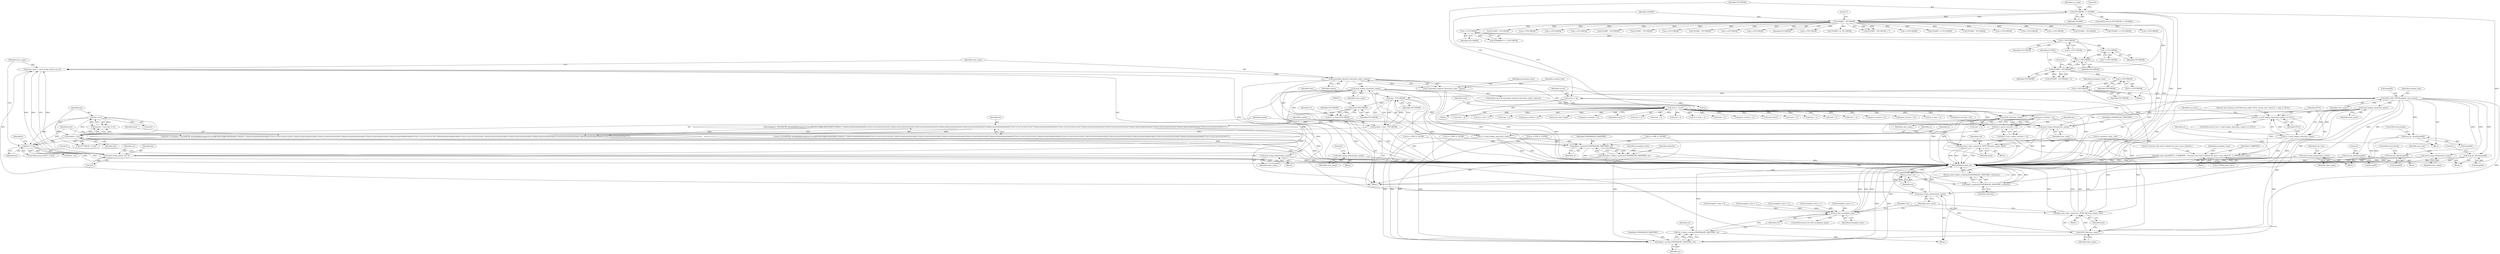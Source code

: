 digraph "0_php-src_20ce2fe8e3c211a42fee05a461a5881be9a8790e?w=1@pointer" {
"1000579" [label="(Call,unserialize_allowed_class(class_name, classes))"];
"1000569" [label="(Call,class_name = zend_string_init(str, len, 0))"];
"1000571" [label="(Call,zend_string_init(str, len, 0))"];
"1000551" [label="(Call,strspn(str, \"0123456789_abcdefghijklmnopqrstuvwxyzABCDEFGHIJKLMNOPQRSTUVWXYZ\177\200\201\202\203\204\205\206\207\210\211\212\213\214\215\216\217\220\221\222\223\224\225\226\227\230\231\232\233\234\235\236\237\240\241\242\243\244\245\246\247\250\251\252\253\254\255\256\257\260\261\262\263\264\265\266\267\270\271\272\273\274\275\276\277\300\301\302\303\304\305\306\307\310\311\312\313\314\315\316\317\320\321\322\323\324\325\326\327\330\331\332\333\334\335\336\337\340\341\342\343\344\345\346\347\350\351\352\353\354\355\356\357\360\361\362\363\364\365\366\367\370\371\372\373\374\375\376\377\\\"))"];
"1000513" [label="(Call,str = (char*)YYCURSOR)"];
"1000515" [label="(Call,(char*)YYCURSOR)"];
"1000493" [label="(Call,max - YYCURSOR)"];
"1000447" [label="(Call,++YYCURSOR)"];
"1000440" [label="(Call,++YYCURSOR)"];
"1000412" [label="(Call,YYLIMIT - YYCURSOR)"];
"1000152" [label="(Call,YYLIMIT - YYCURSOR)"];
"1000125" [label="(Call,YYCURSOR >= YYLIMIT)"];
"1000408" [label="(Call,++YYCURSOR)"];
"1000368" [label="(Call,++YYCURSOR)"];
"1000339" [label="(Call,++YYCURSOR)"];
"1000394" [label="(Call,++YYCURSOR)"];
"1000555" [label="(Call,len3 != len)"];
"1000549" [label="(Call,len3 = strspn(str, \"0123456789_abcdefghijklmnopqrstuvwxyzABCDEFGHIJKLMNOPQRSTUVWXYZ\177\200\201\202\203\204\205\206\207\210\211\212\213\214\215\216\217\220\221\222\223\224\225\226\227\230\231\232\233\234\235\236\237\240\241\242\243\244\245\246\247\250\251\252\253\254\255\256\257\260\261\262\263\264\265\266\267\270\271\272\273\274\275\276\277\300\301\302\303\304\305\306\307\310\311\312\313\314\315\316\317\320\321\322\323\324\325\326\327\330\331\332\333\334\335\336\337\340\341\342\343\344\345\346\347\350\351\352\353\354\355\356\357\360\361\362\363\364\365\366\367\370\371\372\373\374\375\376\377\\\"))"];
"1000501" [label="(Call,len == 0)"];
"1000498" [label="(Call,maxlen < len)"];
"1000491" [label="(Call,maxlen = max - YYCURSOR)"];
"1000485" [label="(Call,len = parse_uiv(start + 2))"];
"1000487" [label="(Call,parse_uiv(start + 2))"];
"1000144" [label="(Call,start = cursor)"];
"1000120" [label="(Call,cursor = *p)"];
"1000578" [label="(Call,!unserialize_allowed_class(class_name, classes))"];
"1000595" [label="(Call,zend_lookup_class(class_name))"];
"1000593" [label="(Call,ce = zend_lookup_class(class_name))"];
"1000775" [label="(Call,object_custom(UNSERIALIZE_PASSTHRU, ce))"];
"1000773" [label="(Call,ret = object_custom(UNSERIALIZE_PASSTHRU, ce))"];
"1000779" [label="(Call,ret && incomplete_class)"];
"1000790" [label="(Return,return ret;)"];
"1000794" [label="(Call,object_common1(UNSERIALIZE_PASSTHRU, ce))"];
"1000792" [label="(Call,elements = object_common1(UNSERIALIZE_PASSTHRU, ce))"];
"1000808" [label="(Call,object_common2(UNSERIALIZE_PASSTHRU, elements))"];
"1000807" [label="(Return,return object_common2(UNSERIALIZE_PASSTHRU, elements);)"];
"1000607" [label="(Call,zend_string_release(class_name))"];
"1000619" [label="(Call,zend_string_release(class_name))"];
"1000648" [label="(Call,ZVAL_STR_COPY(&args[0], class_name))"];
"1000680" [label="(Call,zend_string_release(class_name))"];
"1000685" [label="(Call,zval_ptr_dtor(&args[0]))"];
"1000707" [label="(Call,zval_ptr_dtor(&args[0]))"];
"1000723" [label="(Call,zend_string_release(class_name))"];
"1000728" [label="(Call,zval_ptr_dtor(&args[0]))"];
"1000739" [label="(Call,zend_lookup_class(class_name))"];
"1000736" [label="(Call,(ce = zend_lookup_class(class_name)) == NULL)"];
"1000743" [label="(Call,php_error_docref(NULL, E_WARNING, \"Function %s() hasn't defined the class it was called for\", Z_STRVAL(user_func)))"];
"1000737" [label="(Call,ce = zend_lookup_class(class_name))"];
"1000785" [label="(Call,ZSTR_VAL(class_name))"];
"1000783" [label="(Call,php_store_class_name(rval, ZSTR_VAL(class_name), len2))"];
"1000788" [label="(Call,zend_string_release(class_name))"];
"1000802" [label="(Call,ZSTR_VAL(class_name))"];
"1000800" [label="(Call,php_store_class_name(rval, ZSTR_VAL(class_name), len2))"];
"1000805" [label="(Call,zend_string_release(class_name))"];
"1000758" [label="(Call,zval_ptr_dtor(&args[0]))"];
"1000500" [label="(Identifier,len)"];
"1002375" [label="(Call,parse_iv(start + 2))"];
"1000778" [label="(ControlStructure,if (ret && incomplete_class))"];
"1000449" [label="(Block,)"];
"1000810" [label="(Identifier,elements)"];
"1001503" [label="(Call,YYLIMIT - YYCURSOR)"];
"1000409" [label="(Identifier,YYCURSOR)"];
"1000607" [label="(Call,zend_string_release(class_name))"];
"1001864" [label="(Call,(char*)start)"];
"1000153" [label="(Identifier,YYLIMIT)"];
"1000570" [label="(Identifier,class_name)"];
"1000549" [label="(Call,len3 = strspn(str, \"0123456789_abcdefghijklmnopqrstuvwxyzABCDEFGHIJKLMNOPQRSTUVWXYZ\177\200\201\202\203\204\205\206\207\210\211\212\213\214\215\216\217\220\221\222\223\224\225\226\227\230\231\232\233\234\235\236\237\240\241\242\243\244\245\246\247\250\251\252\253\254\255\256\257\260\261\262\263\264\265\266\267\270\271\272\273\274\275\276\277\300\301\302\303\304\305\306\307\310\311\312\313\314\315\316\317\320\321\322\323\324\325\326\327\330\331\332\333\334\335\336\337\340\341\342\343\344\345\346\347\350\351\352\353\354\355\356\357\360\361\362\363\364\365\366\367\370\371\372\373\374\375\376\377\\\"))"];
"1000791" [label="(Identifier,ret)"];
"1000708" [label="(Call,&args[0])"];
"1000155" [label="(Literal,7)"];
"1000672" [label="(Block,)"];
"1000572" [label="(Identifier,str)"];
"1000447" [label="(Call,++YYCURSOR)"];
"1000497" [label="(Call,maxlen < len || len == 0)"];
"1000800" [label="(Call,php_store_class_name(rval, ZSTR_VAL(class_name), len2))"];
"1000782" [label="(Block,)"];
"1000411" [label="(Call,(YYLIMIT - YYCURSOR) < 2)"];
"1000786" [label="(Identifier,class_name)"];
"1000759" [label="(Call,&args[0])"];
"1000571" [label="(Call,zend_string_init(str, len, 0))"];
"1001295" [label="(Call,start + 2)"];
"1000785" [label="(Call,ZSTR_VAL(class_name))"];
"1000111" [label="(Block,)"];
"1001146" [label="(Call,start + 2)"];
"1000439" [label="(Call,*++YYCURSOR)"];
"1002122" [label="(Call,start + 2)"];
"1000513" [label="(Call,str = (char*)YYCURSOR)"];
"1000198" [label="(Call,++YYCURSOR)"];
"1000297" [label="(Call,++YYCURSOR)"];
"1000394" [label="(Call,++YYCURSOR)"];
"1000413" [label="(Identifier,YYLIMIT)"];
"1000340" [label="(Identifier,YYCURSOR)"];
"1000145" [label="(Identifier,start)"];
"1000486" [label="(Identifier,len)"];
"1000746" [label="(Literal,\"Function %s() hasn't defined the class it was called for\")"];
"1000794" [label="(Call,object_common1(UNSERIALIZE_PASSTHRU, ce))"];
"1000620" [label="(Identifier,class_name)"];
"1000809" [label="(Identifier,UNSERIALIZE_PASSTHRU)"];
"1000241" [label="(Call,++YYCURSOR)"];
"1002376" [label="(Call,start + 2)"];
"1000586" [label="(Call,ce = PHP_IC_ENTRY)"];
"1000393" [label="(Call,*++YYCURSOR)"];
"1000610" [label="(Literal,0)"];
"1000790" [label="(Return,return ret;)"];
"1000576" [label="(Block,)"];
"1000551" [label="(Call,strspn(str, \"0123456789_abcdefghijklmnopqrstuvwxyzABCDEFGHIJKLMNOPQRSTUVWXYZ\177\200\201\202\203\204\205\206\207\210\211\212\213\214\215\216\217\220\221\222\223\224\225\226\227\230\231\232\233\234\235\236\237\240\241\242\243\244\245\246\247\250\251\252\253\254\255\256\257\260\261\262\263\264\265\266\267\270\271\272\273\274\275\276\277\300\301\302\303\304\305\306\307\310\311\312\313\314\315\316\317\320\321\322\323\324\325\326\327\330\331\332\333\334\335\336\337\340\341\342\343\344\345\346\347\350\351\352\353\354\355\356\357\360\361\362\363\364\365\366\367\370\371\372\373\374\375\376\377\\\"))"];
"1000488" [label="(Call,start + 2)"];
"1000789" [label="(Identifier,class_name)"];
"1000684" [label="(Identifier,user_func)"];
"1000722" [label="(Block,)"];
"1000808" [label="(Call,object_common2(UNSERIALIZE_PASSTHRU, elements))"];
"1000121" [label="(Identifier,cursor)"];
"1000804" [label="(Identifier,len2)"];
"1000519" [label="(Identifier,YYCURSOR)"];
"1000515" [label="(Call,(char*)YYCURSOR)"];
"1001589" [label="(Call,YYLIMIT - YYCURSOR)"];
"1000502" [label="(Identifier,len)"];
"1000579" [label="(Call,unserialize_allowed_class(class_name, classes))"];
"1001086" [label="(Call,YYLIMIT - YYCURSOR)"];
"1000581" [label="(Identifier,classes)"];
"1000514" [label="(Identifier,str)"];
"1000578" [label="(Call,!unserialize_allowed_class(class_name, classes))"];
"1000805" [label="(Call,zend_string_release(class_name))"];
"1000555" [label="(Call,len3 != len)"];
"1000141" [label="(Call,var_push(var_hash, rval))"];
"1000779" [label="(Call,ret && incomplete_class)"];
"1000750" [label="(Identifier,incomplete_class)"];
"1000408" [label="(Call,++YYCURSOR)"];
"1000744" [label="(Identifier,NULL)"];
"1000325" [label="(Call,++YYCURSOR)"];
"1000712" [label="(ControlStructure,break;)"];
"1001251" [label="(Call,YYLIMIT - YYCURSOR)"];
"1000729" [label="(Call,&args[0])"];
"1000491" [label="(Call,maxlen = max - YYCURSOR)"];
"1002432" [label="(MethodReturn,static int)"];
"1000787" [label="(Identifier,len2)"];
"1000783" [label="(Call,php_store_class_name(rval, ZSTR_VAL(class_name), len2))"];
"1000147" [label="(Block,)"];
"1000801" [label="(Identifier,rval)"];
"1000774" [label="(Identifier,ret)"];
"1000999" [label="(Call,parse_iv(start + 2))"];
"1000415" [label="(Literal,2)"];
"1000745" [label="(Identifier,E_WARNING)"];
"1000685" [label="(Call,zval_ptr_dtor(&args[0]))"];
"1000608" [label="(Identifier,class_name)"];
"1000557" [label="(Identifier,len)"];
"1002233" [label="(Call,parse_iv(start + 2))"];
"1000798" [label="(Identifier,incomplete_class)"];
"1000152" [label="(Call,YYLIMIT - YYCURSOR)"];
"1000639" [label="(Call,ce = PHP_IC_ENTRY)"];
"1000126" [label="(Identifier,YYCURSOR)"];
"1001308" [label="(Call,*p = start + 2)"];
"1001129" [label="(Call,parse_uiv(start + 2))"];
"1000739" [label="(Call,zend_lookup_class(class_name))"];
"1000724" [label="(Identifier,class_name)"];
"1000757" [label="(Identifier,user_func)"];
"1000593" [label="(Call,ce = zend_lookup_class(class_name))"];
"1000269" [label="(Call,++YYCURSOR)"];
"1000792" [label="(Call,elements = object_common1(UNSERIALIZE_PASSTHRU, ce))"];
"1000255" [label="(Call,++YYCURSOR)"];
"1000727" [label="(Identifier,user_func)"];
"1000802" [label="(Call,ZSTR_VAL(class_name))"];
"1000460" [label="(Identifier,incomplete_class)"];
"1001130" [label="(Call,start + 2)"];
"1000771" [label="(Block,)"];
"1000501" [label="(Call,len == 0)"];
"1000499" [label="(Identifier,maxlen)"];
"1000459" [label="(Call,incomplete_class = 0)"];
"1000740" [label="(Identifier,class_name)"];
"1000735" [label="(ControlStructure,if ((ce = zend_lookup_class(class_name)) == NULL))"];
"1000550" [label="(Identifier,len3)"];
"1000569" [label="(Call,class_name = zend_string_init(str, len, 0))"];
"1000503" [label="(Literal,0)"];
"1000584" [label="(Identifier,incomplete_class)"];
"1000775" [label="(Call,object_custom(UNSERIALIZE_PASSTHRU, ce))"];
"1000723" [label="(Call,zend_string_release(class_name))"];
"1000337" [label="(Call,YYMARKER = ++YYCURSOR)"];
"1000483" [label="(Call,len2 = len = parse_uiv(start + 2))"];
"1000154" [label="(Identifier,YYCURSOR)"];
"1000656" [label="(Identifier,serialize_lock)"];
"1000781" [label="(Identifier,incomplete_class)"];
"1000283" [label="(Call,++YYCURSOR)"];
"1000554" [label="(ControlStructure,if (len3 != len))"];
"1000583" [label="(Call,incomplete_class = 1)"];
"1000553" [label="(Literal,\"0123456789_abcdefghijklmnopqrstuvwxyzABCDEFGHIJKLMNOPQRSTUVWXYZ\177\200\201\202\203\204\205\206\207\210\211\212\213\214\215\216\217\220\221\222\223\224\225\226\227\230\231\232\233\234\235\236\237\240\241\242\243\244\245\246\247\250\251\252\253\254\255\256\257\260\261\262\263\264\265\266\267\270\271\272\273\274\275\276\277\300\301\302\303\304\305\306\307\310\311\312\313\314\315\316\317\320\321\322\323\324\325\326\327\330\331\332\333\334\335\336\337\340\341\342\343\344\345\346\347\350\351\352\353\354\355\356\357\360\361\362\363\364\365\366\367\370\371\372\373\374\375\376\377\\\")"];
"1000412" [label="(Call,YYLIMIT - YYCURSOR)"];
"1000737" [label="(Call,ce = zend_lookup_class(class_name))"];
"1000698" [label="(Call,incomplete_class = 1)"];
"1000793" [label="(Identifier,elements)"];
"1000395" [label="(Identifier,YYCURSOR)"];
"1000619" [label="(Call,zend_string_release(class_name))"];
"1000552" [label="(Identifier,str)"];
"1001977" [label="(Call,YYLIMIT <= YYCURSOR)"];
"1000598" [label="(Identifier,ce)"];
"1000151" [label="(Call,(YYLIMIT - YYCURSOR) < 7)"];
"1001143" [label="(Call,*p = start + 2)"];
"1001311" [label="(Call,start + 2)"];
"1000691" [label="(Literal,0)"];
"1000742" [label="(Block,)"];
"1000311" [label="(Call,++YYCURSOR)"];
"1000741" [label="(Identifier,NULL)"];
"1000493" [label="(Call,max - YYCURSOR)"];
"1002121" [label="(Call,parse_iv(start + 2))"];
"1000577" [label="(ControlStructure,if(!unserialize_allowed_class(class_name, classes)))"];
"1000495" [label="(Identifier,YYCURSOR)"];
"1000494" [label="(Identifier,max)"];
"1000580" [label="(Identifier,class_name)"];
"1000498" [label="(Call,maxlen < len)"];
"1000339" [label="(Call,++YYCURSOR)"];
"1000648" [label="(Call,ZVAL_STR_COPY(&args[0], class_name))"];
"1000367" [label="(Call,*++YYCURSOR)"];
"1000492" [label="(Identifier,maxlen)"];
"1000122" [label="(Call,*p)"];
"1000564" [label="(Call,len3 - len)"];
"1001653" [label="(Call,(const char *)start)"];
"1000758" [label="(Call,zval_ptr_dtor(&args[0]))"];
"1000414" [label="(Identifier,YYCURSOR)"];
"1000659" [label="(Call,call_user_function_ex(CG(function_table), NULL, &user_func, &retval, 1, args, 0, NULL))"];
"1000780" [label="(Identifier,ret)"];
"1001294" [label="(Call,parse_uiv(start + 2))"];
"1002193" [label="(Call,YYLIMIT <= YYCURSOR)"];
"1000127" [label="(Identifier,YYLIMIT)"];
"1000653" [label="(Identifier,class_name)"];
"1000487" [label="(Call,parse_uiv(start + 2))"];
"1000146" [label="(Identifier,cursor)"];
"1000679" [label="(Block,)"];
"1000796" [label="(Identifier,ce)"];
"1000701" [label="(Call,ce = PHP_IC_ENTRY)"];
"1000866" [label="(Call,YYLIMIT - YYCURSOR)"];
"1000361" [label="(Call,++YYCURSOR)"];
"1000795" [label="(Identifier,UNSERIALIZE_PASSTHRU)"];
"1000594" [label="(Identifier,ce)"];
"1000776" [label="(Identifier,UNSERIALIZE_PASSTHRU)"];
"1000124" [label="(ControlStructure,if (YYCURSOR >= YYLIMIT))"];
"1000556" [label="(Identifier,len3)"];
"1000595" [label="(Call,zend_lookup_class(class_name))"];
"1000144" [label="(Call,start = cursor)"];
"1000680" [label="(Call,zend_string_release(class_name))"];
"1000369" [label="(Identifier,YYCURSOR)"];
"1000681" [label="(Identifier,class_name)"];
"1000738" [label="(Identifier,ce)"];
"1000618" [label="(Block,)"];
"1002234" [label="(Call,start + 2)"];
"1000348" [label="(Call,++YYCURSOR)"];
"1000736" [label="(Call,(ce = zend_lookup_class(class_name)) == NULL)"];
"1000777" [label="(Identifier,ce)"];
"1000227" [label="(Call,++YYCURSOR)"];
"1000752" [label="(Call,ce = PHP_IC_ENTRY)"];
"1000784" [label="(Identifier,rval)"];
"1000622" [label="(Literal,0)"];
"1000508" [label="(Call,start + 2)"];
"1000518" [label="(Call,YYCURSOR += len)"];
"1000440" [label="(Call,++YYCURSOR)"];
"1000749" [label="(Call,incomplete_class = 1)"];
"1000636" [label="(Call,incomplete_class = 1)"];
"1002009" [label="(Call,start - 3)"];
"1000596" [label="(Identifier,class_name)"];
"1000958" [label="(Call,YYLIMIT - YYCURSOR)"];
"1000807" [label="(Return,return object_common2(UNSERIALIZE_PASSTHRU, elements);)"];
"1000803" [label="(Identifier,class_name)"];
"1000517" [label="(Identifier,YYCURSOR)"];
"1000606" [label="(Block,)"];
"1000133" [label="(Identifier,var_hash)"];
"1002335" [label="(Call,YYLIMIT <= YYCURSOR)"];
"1000485" [label="(Call,len = parse_uiv(start + 2))"];
"1000573" [label="(Identifier,len)"];
"1000728" [label="(Call,zval_ptr_dtor(&args[0]))"];
"1000734" [label="(Literal,0)"];
"1000747" [label="(Call,Z_STRVAL(user_func))"];
"1000806" [label="(Identifier,class_name)"];
"1000574" [label="(Literal,0)"];
"1000788" [label="(Call,zend_string_release(class_name))"];
"1000448" [label="(Identifier,YYCURSOR)"];
"1000763" [label="(ControlStructure,break;)"];
"1000743" [label="(Call,php_error_docref(NULL, E_WARNING, \"Function %s() hasn't defined the class it was called for\", Z_STRVAL(user_func)))"];
"1000125" [label="(Call,YYCURSOR >= YYLIMIT)"];
"1000561" [label="(Identifier,p)"];
"1000120" [label="(Call,cursor = *p)"];
"1000773" [label="(Call,ret = object_custom(UNSERIALIZE_PASSTHRU, ce))"];
"1000592" [label="(Identifier,serialize_lock)"];
"1000505" [label="(Call,*p = start + 2)"];
"1000799" [label="(Block,)"];
"1000130" [label="(Literal,0)"];
"1000686" [label="(Call,&args[0])"];
"1001000" [label="(Call,start + 2)"];
"1000707" [label="(Call,zval_ptr_dtor(&args[0]))"];
"1000649" [label="(Call,&args[0])"];
"1000368" [label="(Call,++YYCURSOR)"];
"1000441" [label="(Identifier,YYCURSOR)"];
"1000215" [label="(Call,++YYCURSOR)"];
"1000579" -> "1000578"  [label="AST: "];
"1000579" -> "1000581"  [label="CFG: "];
"1000580" -> "1000579"  [label="AST: "];
"1000581" -> "1000579"  [label="AST: "];
"1000578" -> "1000579"  [label="CFG: "];
"1000579" -> "1002432"  [label="DDG: "];
"1000579" -> "1000578"  [label="DDG: "];
"1000579" -> "1000578"  [label="DDG: "];
"1000569" -> "1000579"  [label="DDG: "];
"1000579" -> "1000595"  [label="DDG: "];
"1000579" -> "1000785"  [label="DDG: "];
"1000579" -> "1000788"  [label="DDG: "];
"1000579" -> "1000802"  [label="DDG: "];
"1000579" -> "1000805"  [label="DDG: "];
"1000569" -> "1000449"  [label="AST: "];
"1000569" -> "1000571"  [label="CFG: "];
"1000570" -> "1000569"  [label="AST: "];
"1000571" -> "1000569"  [label="AST: "];
"1000580" -> "1000569"  [label="CFG: "];
"1000569" -> "1002432"  [label="DDG: "];
"1000571" -> "1000569"  [label="DDG: "];
"1000571" -> "1000569"  [label="DDG: "];
"1000571" -> "1000569"  [label="DDG: "];
"1000571" -> "1000574"  [label="CFG: "];
"1000572" -> "1000571"  [label="AST: "];
"1000573" -> "1000571"  [label="AST: "];
"1000574" -> "1000571"  [label="AST: "];
"1000571" -> "1002432"  [label="DDG: "];
"1000571" -> "1002432"  [label="DDG: "];
"1000551" -> "1000571"  [label="DDG: "];
"1000555" -> "1000571"  [label="DDG: "];
"1000551" -> "1000549"  [label="AST: "];
"1000551" -> "1000553"  [label="CFG: "];
"1000552" -> "1000551"  [label="AST: "];
"1000553" -> "1000551"  [label="AST: "];
"1000549" -> "1000551"  [label="CFG: "];
"1000551" -> "1002432"  [label="DDG: "];
"1000551" -> "1000549"  [label="DDG: "];
"1000551" -> "1000549"  [label="DDG: "];
"1000513" -> "1000551"  [label="DDG: "];
"1000513" -> "1000449"  [label="AST: "];
"1000513" -> "1000515"  [label="CFG: "];
"1000514" -> "1000513"  [label="AST: "];
"1000515" -> "1000513"  [label="AST: "];
"1000519" -> "1000513"  [label="CFG: "];
"1000513" -> "1002432"  [label="DDG: "];
"1000513" -> "1002432"  [label="DDG: "];
"1000515" -> "1000513"  [label="DDG: "];
"1000515" -> "1000517"  [label="CFG: "];
"1000516" -> "1000515"  [label="AST: "];
"1000517" -> "1000515"  [label="AST: "];
"1000493" -> "1000515"  [label="DDG: "];
"1000515" -> "1000518"  [label="DDG: "];
"1000493" -> "1000491"  [label="AST: "];
"1000493" -> "1000495"  [label="CFG: "];
"1000494" -> "1000493"  [label="AST: "];
"1000495" -> "1000493"  [label="AST: "];
"1000491" -> "1000493"  [label="CFG: "];
"1000493" -> "1002432"  [label="DDG: "];
"1000493" -> "1002432"  [label="DDG: "];
"1000493" -> "1000491"  [label="DDG: "];
"1000493" -> "1000491"  [label="DDG: "];
"1000447" -> "1000493"  [label="DDG: "];
"1000447" -> "1000147"  [label="AST: "];
"1000447" -> "1000448"  [label="CFG: "];
"1000448" -> "1000447"  [label="AST: "];
"1000460" -> "1000447"  [label="CFG: "];
"1000447" -> "1002432"  [label="DDG: "];
"1000440" -> "1000447"  [label="DDG: "];
"1000440" -> "1000439"  [label="AST: "];
"1000440" -> "1000441"  [label="CFG: "];
"1000441" -> "1000440"  [label="AST: "];
"1000439" -> "1000440"  [label="CFG: "];
"1000412" -> "1000440"  [label="DDG: "];
"1000412" -> "1000411"  [label="AST: "];
"1000412" -> "1000414"  [label="CFG: "];
"1000413" -> "1000412"  [label="AST: "];
"1000414" -> "1000412"  [label="AST: "];
"1000415" -> "1000412"  [label="CFG: "];
"1000412" -> "1002432"  [label="DDG: "];
"1000412" -> "1000408"  [label="DDG: "];
"1000412" -> "1000411"  [label="DDG: "];
"1000412" -> "1000411"  [label="DDG: "];
"1000152" -> "1000412"  [label="DDG: "];
"1000408" -> "1000412"  [label="DDG: "];
"1000152" -> "1000151"  [label="AST: "];
"1000152" -> "1000154"  [label="CFG: "];
"1000153" -> "1000152"  [label="AST: "];
"1000154" -> "1000152"  [label="AST: "];
"1000155" -> "1000152"  [label="CFG: "];
"1000152" -> "1002432"  [label="DDG: "];
"1000152" -> "1000151"  [label="DDG: "];
"1000152" -> "1000151"  [label="DDG: "];
"1000125" -> "1000152"  [label="DDG: "];
"1000125" -> "1000152"  [label="DDG: "];
"1000152" -> "1000198"  [label="DDG: "];
"1000152" -> "1000215"  [label="DDG: "];
"1000152" -> "1000227"  [label="DDG: "];
"1000152" -> "1000241"  [label="DDG: "];
"1000152" -> "1000255"  [label="DDG: "];
"1000152" -> "1000269"  [label="DDG: "];
"1000152" -> "1000283"  [label="DDG: "];
"1000152" -> "1000297"  [label="DDG: "];
"1000152" -> "1000311"  [label="DDG: "];
"1000152" -> "1000325"  [label="DDG: "];
"1000152" -> "1000339"  [label="DDG: "];
"1000152" -> "1000348"  [label="DDG: "];
"1000152" -> "1000361"  [label="DDG: "];
"1000152" -> "1000866"  [label="DDG: "];
"1000152" -> "1000958"  [label="DDG: "];
"1000152" -> "1001086"  [label="DDG: "];
"1000152" -> "1001251"  [label="DDG: "];
"1000152" -> "1001503"  [label="DDG: "];
"1000152" -> "1001589"  [label="DDG: "];
"1000152" -> "1001977"  [label="DDG: "];
"1000152" -> "1002193"  [label="DDG: "];
"1000152" -> "1002335"  [label="DDG: "];
"1000125" -> "1000124"  [label="AST: "];
"1000125" -> "1000127"  [label="CFG: "];
"1000126" -> "1000125"  [label="AST: "];
"1000127" -> "1000125"  [label="AST: "];
"1000130" -> "1000125"  [label="CFG: "];
"1000133" -> "1000125"  [label="CFG: "];
"1000125" -> "1002432"  [label="DDG: "];
"1000125" -> "1002432"  [label="DDG: "];
"1000125" -> "1002432"  [label="DDG: "];
"1000408" -> "1000147"  [label="AST: "];
"1000408" -> "1000409"  [label="CFG: "];
"1000409" -> "1000408"  [label="AST: "];
"1000413" -> "1000408"  [label="CFG: "];
"1000368" -> "1000408"  [label="DDG: "];
"1000394" -> "1000408"  [label="DDG: "];
"1000368" -> "1000367"  [label="AST: "];
"1000368" -> "1000369"  [label="CFG: "];
"1000369" -> "1000368"  [label="AST: "];
"1000367" -> "1000368"  [label="CFG: "];
"1000339" -> "1000368"  [label="DDG: "];
"1000368" -> "1000394"  [label="DDG: "];
"1000339" -> "1000337"  [label="AST: "];
"1000339" -> "1000340"  [label="CFG: "];
"1000340" -> "1000339"  [label="AST: "];
"1000337" -> "1000339"  [label="CFG: "];
"1000339" -> "1002432"  [label="DDG: "];
"1000339" -> "1000337"  [label="DDG: "];
"1000394" -> "1000393"  [label="AST: "];
"1000394" -> "1000395"  [label="CFG: "];
"1000395" -> "1000394"  [label="AST: "];
"1000393" -> "1000394"  [label="CFG: "];
"1000555" -> "1000554"  [label="AST: "];
"1000555" -> "1000557"  [label="CFG: "];
"1000556" -> "1000555"  [label="AST: "];
"1000557" -> "1000555"  [label="AST: "];
"1000561" -> "1000555"  [label="CFG: "];
"1000570" -> "1000555"  [label="CFG: "];
"1000555" -> "1002432"  [label="DDG: "];
"1000555" -> "1002432"  [label="DDG: "];
"1000549" -> "1000555"  [label="DDG: "];
"1000501" -> "1000555"  [label="DDG: "];
"1000498" -> "1000555"  [label="DDG: "];
"1000555" -> "1000564"  [label="DDG: "];
"1000555" -> "1000564"  [label="DDG: "];
"1000549" -> "1000449"  [label="AST: "];
"1000550" -> "1000549"  [label="AST: "];
"1000556" -> "1000549"  [label="CFG: "];
"1000549" -> "1002432"  [label="DDG: "];
"1000501" -> "1000497"  [label="AST: "];
"1000501" -> "1000503"  [label="CFG: "];
"1000502" -> "1000501"  [label="AST: "];
"1000503" -> "1000501"  [label="AST: "];
"1000497" -> "1000501"  [label="CFG: "];
"1000501" -> "1002432"  [label="DDG: "];
"1000501" -> "1000497"  [label="DDG: "];
"1000501" -> "1000497"  [label="DDG: "];
"1000498" -> "1000501"  [label="DDG: "];
"1000501" -> "1000518"  [label="DDG: "];
"1000498" -> "1000497"  [label="AST: "];
"1000498" -> "1000500"  [label="CFG: "];
"1000499" -> "1000498"  [label="AST: "];
"1000500" -> "1000498"  [label="AST: "];
"1000502" -> "1000498"  [label="CFG: "];
"1000497" -> "1000498"  [label="CFG: "];
"1000498" -> "1002432"  [label="DDG: "];
"1000498" -> "1002432"  [label="DDG: "];
"1000498" -> "1000497"  [label="DDG: "];
"1000498" -> "1000497"  [label="DDG: "];
"1000491" -> "1000498"  [label="DDG: "];
"1000485" -> "1000498"  [label="DDG: "];
"1000498" -> "1000518"  [label="DDG: "];
"1000491" -> "1000449"  [label="AST: "];
"1000492" -> "1000491"  [label="AST: "];
"1000499" -> "1000491"  [label="CFG: "];
"1000491" -> "1002432"  [label="DDG: "];
"1000485" -> "1000483"  [label="AST: "];
"1000485" -> "1000487"  [label="CFG: "];
"1000486" -> "1000485"  [label="AST: "];
"1000487" -> "1000485"  [label="AST: "];
"1000483" -> "1000485"  [label="CFG: "];
"1000485" -> "1002432"  [label="DDG: "];
"1000485" -> "1000483"  [label="DDG: "];
"1000487" -> "1000485"  [label="DDG: "];
"1000487" -> "1000488"  [label="CFG: "];
"1000488" -> "1000487"  [label="AST: "];
"1000487" -> "1002432"  [label="DDG: "];
"1000487" -> "1000483"  [label="DDG: "];
"1000144" -> "1000487"  [label="DDG: "];
"1000144" -> "1000111"  [label="AST: "];
"1000144" -> "1000146"  [label="CFG: "];
"1000145" -> "1000144"  [label="AST: "];
"1000146" -> "1000144"  [label="AST: "];
"1000153" -> "1000144"  [label="CFG: "];
"1000144" -> "1002432"  [label="DDG: "];
"1000144" -> "1002432"  [label="DDG: "];
"1000120" -> "1000144"  [label="DDG: "];
"1000144" -> "1000488"  [label="DDG: "];
"1000144" -> "1000505"  [label="DDG: "];
"1000144" -> "1000508"  [label="DDG: "];
"1000144" -> "1000999"  [label="DDG: "];
"1000144" -> "1001000"  [label="DDG: "];
"1000144" -> "1001129"  [label="DDG: "];
"1000144" -> "1001130"  [label="DDG: "];
"1000144" -> "1001143"  [label="DDG: "];
"1000144" -> "1001146"  [label="DDG: "];
"1000144" -> "1001294"  [label="DDG: "];
"1000144" -> "1001295"  [label="DDG: "];
"1000144" -> "1001308"  [label="DDG: "];
"1000144" -> "1001311"  [label="DDG: "];
"1000144" -> "1001653"  [label="DDG: "];
"1000144" -> "1001864"  [label="DDG: "];
"1000144" -> "1002009"  [label="DDG: "];
"1000144" -> "1002121"  [label="DDG: "];
"1000144" -> "1002122"  [label="DDG: "];
"1000144" -> "1002233"  [label="DDG: "];
"1000144" -> "1002234"  [label="DDG: "];
"1000144" -> "1002375"  [label="DDG: "];
"1000144" -> "1002376"  [label="DDG: "];
"1000120" -> "1000111"  [label="AST: "];
"1000120" -> "1000122"  [label="CFG: "];
"1000121" -> "1000120"  [label="AST: "];
"1000122" -> "1000120"  [label="AST: "];
"1000126" -> "1000120"  [label="CFG: "];
"1000120" -> "1002432"  [label="DDG: "];
"1000120" -> "1002432"  [label="DDG: "];
"1000578" -> "1000577"  [label="AST: "];
"1000584" -> "1000578"  [label="CFG: "];
"1000592" -> "1000578"  [label="CFG: "];
"1000578" -> "1002432"  [label="DDG: "];
"1000578" -> "1002432"  [label="DDG: "];
"1000595" -> "1000593"  [label="AST: "];
"1000595" -> "1000596"  [label="CFG: "];
"1000596" -> "1000595"  [label="AST: "];
"1000593" -> "1000595"  [label="CFG: "];
"1000595" -> "1000593"  [label="DDG: "];
"1000595" -> "1000607"  [label="DDG: "];
"1000595" -> "1000619"  [label="DDG: "];
"1000595" -> "1000648"  [label="DDG: "];
"1000595" -> "1000785"  [label="DDG: "];
"1000595" -> "1000788"  [label="DDG: "];
"1000595" -> "1000802"  [label="DDG: "];
"1000595" -> "1000805"  [label="DDG: "];
"1000593" -> "1000576"  [label="AST: "];
"1000594" -> "1000593"  [label="AST: "];
"1000598" -> "1000593"  [label="CFG: "];
"1000593" -> "1002432"  [label="DDG: "];
"1000593" -> "1002432"  [label="DDG: "];
"1000593" -> "1000775"  [label="DDG: "];
"1000593" -> "1000794"  [label="DDG: "];
"1000775" -> "1000773"  [label="AST: "];
"1000775" -> "1000777"  [label="CFG: "];
"1000776" -> "1000775"  [label="AST: "];
"1000777" -> "1000775"  [label="AST: "];
"1000773" -> "1000775"  [label="CFG: "];
"1000775" -> "1002432"  [label="DDG: "];
"1000775" -> "1002432"  [label="DDG: "];
"1000775" -> "1000773"  [label="DDG: "];
"1000775" -> "1000773"  [label="DDG: "];
"1000639" -> "1000775"  [label="DDG: "];
"1000752" -> "1000775"  [label="DDG: "];
"1000586" -> "1000775"  [label="DDG: "];
"1000737" -> "1000775"  [label="DDG: "];
"1000701" -> "1000775"  [label="DDG: "];
"1000773" -> "1000771"  [label="AST: "];
"1000774" -> "1000773"  [label="AST: "];
"1000780" -> "1000773"  [label="CFG: "];
"1000773" -> "1002432"  [label="DDG: "];
"1000773" -> "1000779"  [label="DDG: "];
"1000779" -> "1000778"  [label="AST: "];
"1000779" -> "1000780"  [label="CFG: "];
"1000779" -> "1000781"  [label="CFG: "];
"1000780" -> "1000779"  [label="AST: "];
"1000781" -> "1000779"  [label="AST: "];
"1000784" -> "1000779"  [label="CFG: "];
"1000789" -> "1000779"  [label="CFG: "];
"1000779" -> "1002432"  [label="DDG: "];
"1000779" -> "1002432"  [label="DDG: "];
"1000779" -> "1002432"  [label="DDG: "];
"1000459" -> "1000779"  [label="DDG: "];
"1000636" -> "1000779"  [label="DDG: "];
"1000698" -> "1000779"  [label="DDG: "];
"1000749" -> "1000779"  [label="DDG: "];
"1000583" -> "1000779"  [label="DDG: "];
"1000779" -> "1000790"  [label="DDG: "];
"1000790" -> "1000771"  [label="AST: "];
"1000790" -> "1000791"  [label="CFG: "];
"1000791" -> "1000790"  [label="AST: "];
"1002432" -> "1000790"  [label="CFG: "];
"1000790" -> "1002432"  [label="DDG: "];
"1000791" -> "1000790"  [label="DDG: "];
"1000794" -> "1000792"  [label="AST: "];
"1000794" -> "1000796"  [label="CFG: "];
"1000795" -> "1000794"  [label="AST: "];
"1000796" -> "1000794"  [label="AST: "];
"1000792" -> "1000794"  [label="CFG: "];
"1000794" -> "1002432"  [label="DDG: "];
"1000794" -> "1000792"  [label="DDG: "];
"1000794" -> "1000792"  [label="DDG: "];
"1000639" -> "1000794"  [label="DDG: "];
"1000752" -> "1000794"  [label="DDG: "];
"1000586" -> "1000794"  [label="DDG: "];
"1000737" -> "1000794"  [label="DDG: "];
"1000701" -> "1000794"  [label="DDG: "];
"1000794" -> "1000808"  [label="DDG: "];
"1000792" -> "1000449"  [label="AST: "];
"1000793" -> "1000792"  [label="AST: "];
"1000798" -> "1000792"  [label="CFG: "];
"1000792" -> "1002432"  [label="DDG: "];
"1000792" -> "1000808"  [label="DDG: "];
"1000808" -> "1000807"  [label="AST: "];
"1000808" -> "1000810"  [label="CFG: "];
"1000809" -> "1000808"  [label="AST: "];
"1000810" -> "1000808"  [label="AST: "];
"1000807" -> "1000808"  [label="CFG: "];
"1000808" -> "1002432"  [label="DDG: "];
"1000808" -> "1002432"  [label="DDG: "];
"1000808" -> "1002432"  [label="DDG: "];
"1000808" -> "1000807"  [label="DDG: "];
"1000807" -> "1000449"  [label="AST: "];
"1002432" -> "1000807"  [label="CFG: "];
"1000807" -> "1002432"  [label="DDG: "];
"1000607" -> "1000606"  [label="AST: "];
"1000607" -> "1000608"  [label="CFG: "];
"1000608" -> "1000607"  [label="AST: "];
"1000610" -> "1000607"  [label="CFG: "];
"1000607" -> "1002432"  [label="DDG: "];
"1000607" -> "1002432"  [label="DDG: "];
"1000619" -> "1000618"  [label="AST: "];
"1000619" -> "1000620"  [label="CFG: "];
"1000620" -> "1000619"  [label="AST: "];
"1000622" -> "1000619"  [label="CFG: "];
"1000619" -> "1002432"  [label="DDG: "];
"1000619" -> "1002432"  [label="DDG: "];
"1000648" -> "1000576"  [label="AST: "];
"1000648" -> "1000653"  [label="CFG: "];
"1000649" -> "1000648"  [label="AST: "];
"1000653" -> "1000648"  [label="AST: "];
"1000656" -> "1000648"  [label="CFG: "];
"1000648" -> "1002432"  [label="DDG: "];
"1000648" -> "1000680"  [label="DDG: "];
"1000648" -> "1000685"  [label="DDG: "];
"1000648" -> "1000707"  [label="DDG: "];
"1000648" -> "1000723"  [label="DDG: "];
"1000648" -> "1000728"  [label="DDG: "];
"1000648" -> "1000739"  [label="DDG: "];
"1000648" -> "1000758"  [label="DDG: "];
"1000648" -> "1000785"  [label="DDG: "];
"1000648" -> "1000788"  [label="DDG: "];
"1000648" -> "1000802"  [label="DDG: "];
"1000648" -> "1000805"  [label="DDG: "];
"1000680" -> "1000679"  [label="AST: "];
"1000680" -> "1000681"  [label="CFG: "];
"1000681" -> "1000680"  [label="AST: "];
"1000684" -> "1000680"  [label="CFG: "];
"1000680" -> "1002432"  [label="DDG: "];
"1000680" -> "1002432"  [label="DDG: "];
"1000685" -> "1000679"  [label="AST: "];
"1000685" -> "1000686"  [label="CFG: "];
"1000686" -> "1000685"  [label="AST: "];
"1000691" -> "1000685"  [label="CFG: "];
"1000685" -> "1002432"  [label="DDG: "];
"1000685" -> "1002432"  [label="DDG: "];
"1000707" -> "1000672"  [label="AST: "];
"1000707" -> "1000708"  [label="CFG: "];
"1000708" -> "1000707"  [label="AST: "];
"1000712" -> "1000707"  [label="CFG: "];
"1000707" -> "1002432"  [label="DDG: "];
"1000707" -> "1002432"  [label="DDG: "];
"1000723" -> "1000722"  [label="AST: "];
"1000723" -> "1000724"  [label="CFG: "];
"1000724" -> "1000723"  [label="AST: "];
"1000727" -> "1000723"  [label="CFG: "];
"1000723" -> "1002432"  [label="DDG: "];
"1000723" -> "1002432"  [label="DDG: "];
"1000728" -> "1000722"  [label="AST: "];
"1000728" -> "1000729"  [label="CFG: "];
"1000729" -> "1000728"  [label="AST: "];
"1000734" -> "1000728"  [label="CFG: "];
"1000728" -> "1002432"  [label="DDG: "];
"1000728" -> "1002432"  [label="DDG: "];
"1000739" -> "1000737"  [label="AST: "];
"1000739" -> "1000740"  [label="CFG: "];
"1000740" -> "1000739"  [label="AST: "];
"1000737" -> "1000739"  [label="CFG: "];
"1000739" -> "1000736"  [label="DDG: "];
"1000739" -> "1000737"  [label="DDG: "];
"1000739" -> "1000785"  [label="DDG: "];
"1000739" -> "1000788"  [label="DDG: "];
"1000739" -> "1000802"  [label="DDG: "];
"1000739" -> "1000805"  [label="DDG: "];
"1000736" -> "1000735"  [label="AST: "];
"1000736" -> "1000741"  [label="CFG: "];
"1000737" -> "1000736"  [label="AST: "];
"1000741" -> "1000736"  [label="AST: "];
"1000744" -> "1000736"  [label="CFG: "];
"1000757" -> "1000736"  [label="CFG: "];
"1000736" -> "1002432"  [label="DDG: "];
"1000736" -> "1002432"  [label="DDG: "];
"1000737" -> "1000736"  [label="DDG: "];
"1000659" -> "1000736"  [label="DDG: "];
"1000736" -> "1000743"  [label="DDG: "];
"1000743" -> "1000742"  [label="AST: "];
"1000743" -> "1000747"  [label="CFG: "];
"1000744" -> "1000743"  [label="AST: "];
"1000745" -> "1000743"  [label="AST: "];
"1000746" -> "1000743"  [label="AST: "];
"1000747" -> "1000743"  [label="AST: "];
"1000750" -> "1000743"  [label="CFG: "];
"1000743" -> "1002432"  [label="DDG: "];
"1000743" -> "1002432"  [label="DDG: "];
"1000743" -> "1002432"  [label="DDG: "];
"1000743" -> "1002432"  [label="DDG: "];
"1000747" -> "1000743"  [label="DDG: "];
"1000738" -> "1000737"  [label="AST: "];
"1000741" -> "1000737"  [label="CFG: "];
"1000737" -> "1002432"  [label="DDG: "];
"1000785" -> "1000783"  [label="AST: "];
"1000785" -> "1000786"  [label="CFG: "];
"1000786" -> "1000785"  [label="AST: "];
"1000787" -> "1000785"  [label="CFG: "];
"1000785" -> "1000783"  [label="DDG: "];
"1000785" -> "1000788"  [label="DDG: "];
"1000783" -> "1000782"  [label="AST: "];
"1000783" -> "1000787"  [label="CFG: "];
"1000784" -> "1000783"  [label="AST: "];
"1000787" -> "1000783"  [label="AST: "];
"1000789" -> "1000783"  [label="CFG: "];
"1000783" -> "1002432"  [label="DDG: "];
"1000783" -> "1002432"  [label="DDG: "];
"1000783" -> "1002432"  [label="DDG: "];
"1000783" -> "1002432"  [label="DDG: "];
"1000141" -> "1000783"  [label="DDG: "];
"1000483" -> "1000783"  [label="DDG: "];
"1000788" -> "1000771"  [label="AST: "];
"1000788" -> "1000789"  [label="CFG: "];
"1000789" -> "1000788"  [label="AST: "];
"1000791" -> "1000788"  [label="CFG: "];
"1000788" -> "1002432"  [label="DDG: "];
"1000788" -> "1002432"  [label="DDG: "];
"1000802" -> "1000800"  [label="AST: "];
"1000802" -> "1000803"  [label="CFG: "];
"1000803" -> "1000802"  [label="AST: "];
"1000804" -> "1000802"  [label="CFG: "];
"1000802" -> "1000800"  [label="DDG: "];
"1000802" -> "1000805"  [label="DDG: "];
"1000800" -> "1000799"  [label="AST: "];
"1000800" -> "1000804"  [label="CFG: "];
"1000801" -> "1000800"  [label="AST: "];
"1000804" -> "1000800"  [label="AST: "];
"1000806" -> "1000800"  [label="CFG: "];
"1000800" -> "1002432"  [label="DDG: "];
"1000800" -> "1002432"  [label="DDG: "];
"1000800" -> "1002432"  [label="DDG: "];
"1000800" -> "1002432"  [label="DDG: "];
"1000141" -> "1000800"  [label="DDG: "];
"1000483" -> "1000800"  [label="DDG: "];
"1000805" -> "1000449"  [label="AST: "];
"1000805" -> "1000806"  [label="CFG: "];
"1000806" -> "1000805"  [label="AST: "];
"1000809" -> "1000805"  [label="CFG: "];
"1000805" -> "1002432"  [label="DDG: "];
"1000805" -> "1002432"  [label="DDG: "];
"1000758" -> "1000576"  [label="AST: "];
"1000758" -> "1000759"  [label="CFG: "];
"1000759" -> "1000758"  [label="AST: "];
"1000763" -> "1000758"  [label="CFG: "];
"1000758" -> "1002432"  [label="DDG: "];
"1000758" -> "1002432"  [label="DDG: "];
}
